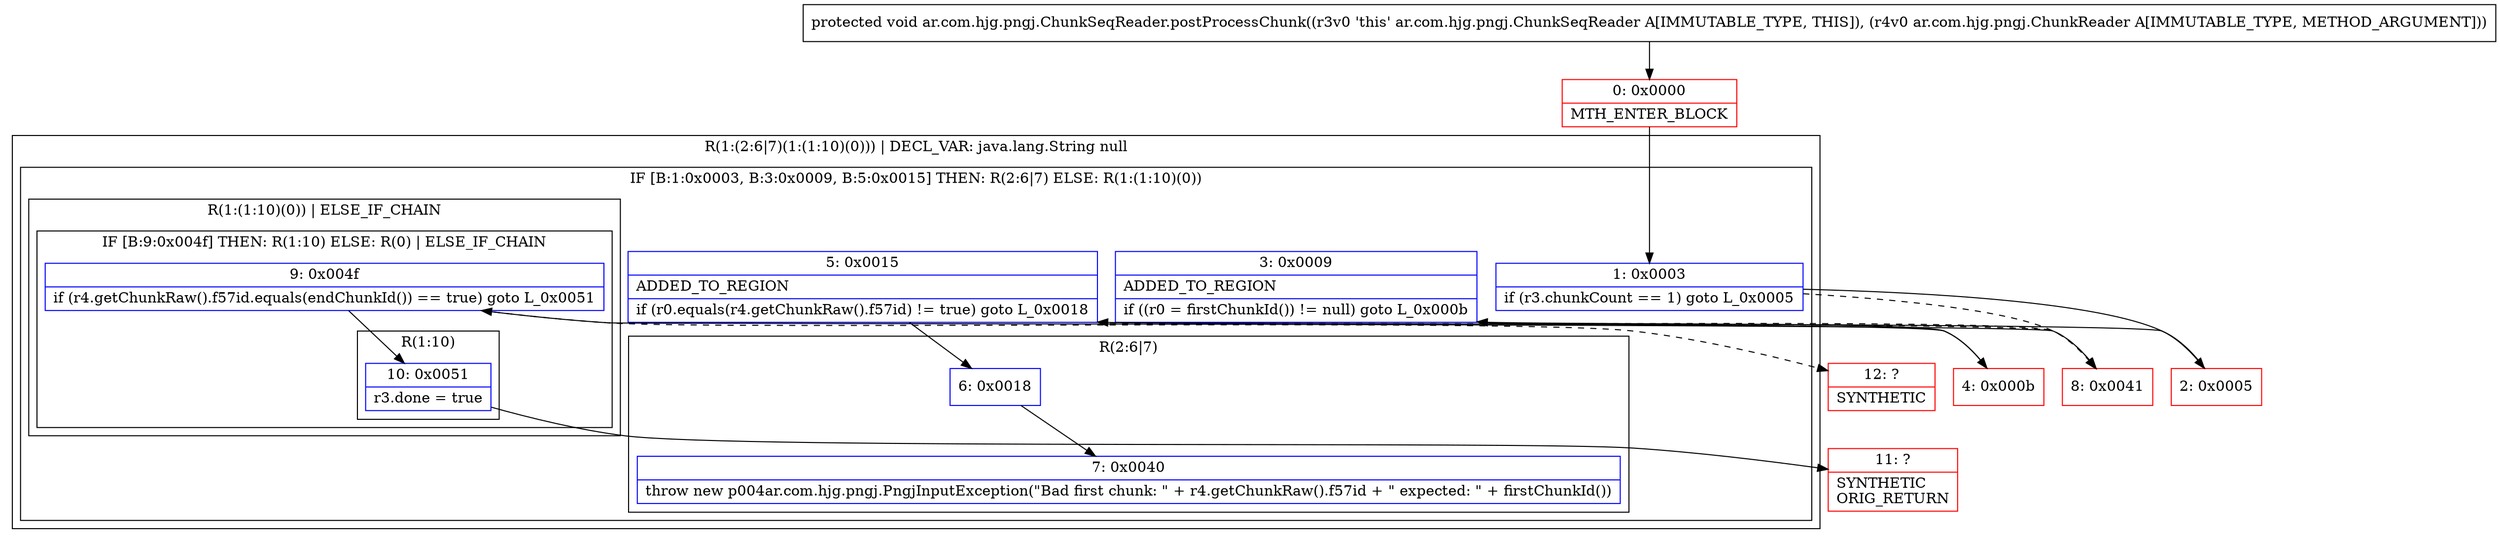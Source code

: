 digraph "CFG forar.com.hjg.pngj.ChunkSeqReader.postProcessChunk(Lar\/com\/hjg\/pngj\/ChunkReader;)V" {
subgraph cluster_Region_319236105 {
label = "R(1:(2:6|7)(1:(1:10)(0))) | DECL_VAR: java.lang.String null\l";
node [shape=record,color=blue];
subgraph cluster_IfRegion_865934573 {
label = "IF [B:1:0x0003, B:3:0x0009, B:5:0x0015] THEN: R(2:6|7) ELSE: R(1:(1:10)(0))";
node [shape=record,color=blue];
Node_1 [shape=record,label="{1\:\ 0x0003|if (r3.chunkCount == 1) goto L_0x0005\l}"];
Node_3 [shape=record,label="{3\:\ 0x0009|ADDED_TO_REGION\l|if ((r0 = firstChunkId()) != null) goto L_0x000b\l}"];
Node_5 [shape=record,label="{5\:\ 0x0015|ADDED_TO_REGION\l|if (r0.equals(r4.getChunkRaw().f57id) != true) goto L_0x0018\l}"];
subgraph cluster_Region_904302197 {
label = "R(2:6|7)";
node [shape=record,color=blue];
Node_6 [shape=record,label="{6\:\ 0x0018}"];
Node_7 [shape=record,label="{7\:\ 0x0040|throw new p004ar.com.hjg.pngj.PngjInputException(\"Bad first chunk: \" + r4.getChunkRaw().f57id + \" expected: \" + firstChunkId())\l}"];
}
subgraph cluster_Region_566649438 {
label = "R(1:(1:10)(0)) | ELSE_IF_CHAIN\l";
node [shape=record,color=blue];
subgraph cluster_IfRegion_187384079 {
label = "IF [B:9:0x004f] THEN: R(1:10) ELSE: R(0) | ELSE_IF_CHAIN\l";
node [shape=record,color=blue];
Node_9 [shape=record,label="{9\:\ 0x004f|if (r4.getChunkRaw().f57id.equals(endChunkId()) == true) goto L_0x0051\l}"];
subgraph cluster_Region_1342856947 {
label = "R(1:10)";
node [shape=record,color=blue];
Node_10 [shape=record,label="{10\:\ 0x0051|r3.done = true\l}"];
}
subgraph cluster_Region_1369372577 {
label = "R(0)";
node [shape=record,color=blue];
}
}
}
}
}
Node_0 [shape=record,color=red,label="{0\:\ 0x0000|MTH_ENTER_BLOCK\l}"];
Node_2 [shape=record,color=red,label="{2\:\ 0x0005}"];
Node_4 [shape=record,color=red,label="{4\:\ 0x000b}"];
Node_8 [shape=record,color=red,label="{8\:\ 0x0041}"];
Node_11 [shape=record,color=red,label="{11\:\ ?|SYNTHETIC\lORIG_RETURN\l}"];
Node_12 [shape=record,color=red,label="{12\:\ ?|SYNTHETIC\l}"];
MethodNode[shape=record,label="{protected void ar.com.hjg.pngj.ChunkSeqReader.postProcessChunk((r3v0 'this' ar.com.hjg.pngj.ChunkSeqReader A[IMMUTABLE_TYPE, THIS]), (r4v0 ar.com.hjg.pngj.ChunkReader A[IMMUTABLE_TYPE, METHOD_ARGUMENT])) }"];
MethodNode -> Node_0;
Node_1 -> Node_2;
Node_1 -> Node_8[style=dashed];
Node_3 -> Node_4;
Node_3 -> Node_8[style=dashed];
Node_5 -> Node_6;
Node_5 -> Node_8[style=dashed];
Node_6 -> Node_7;
Node_9 -> Node_10;
Node_9 -> Node_12[style=dashed];
Node_10 -> Node_11;
Node_0 -> Node_1;
Node_2 -> Node_3;
Node_4 -> Node_5;
Node_8 -> Node_9;
}

